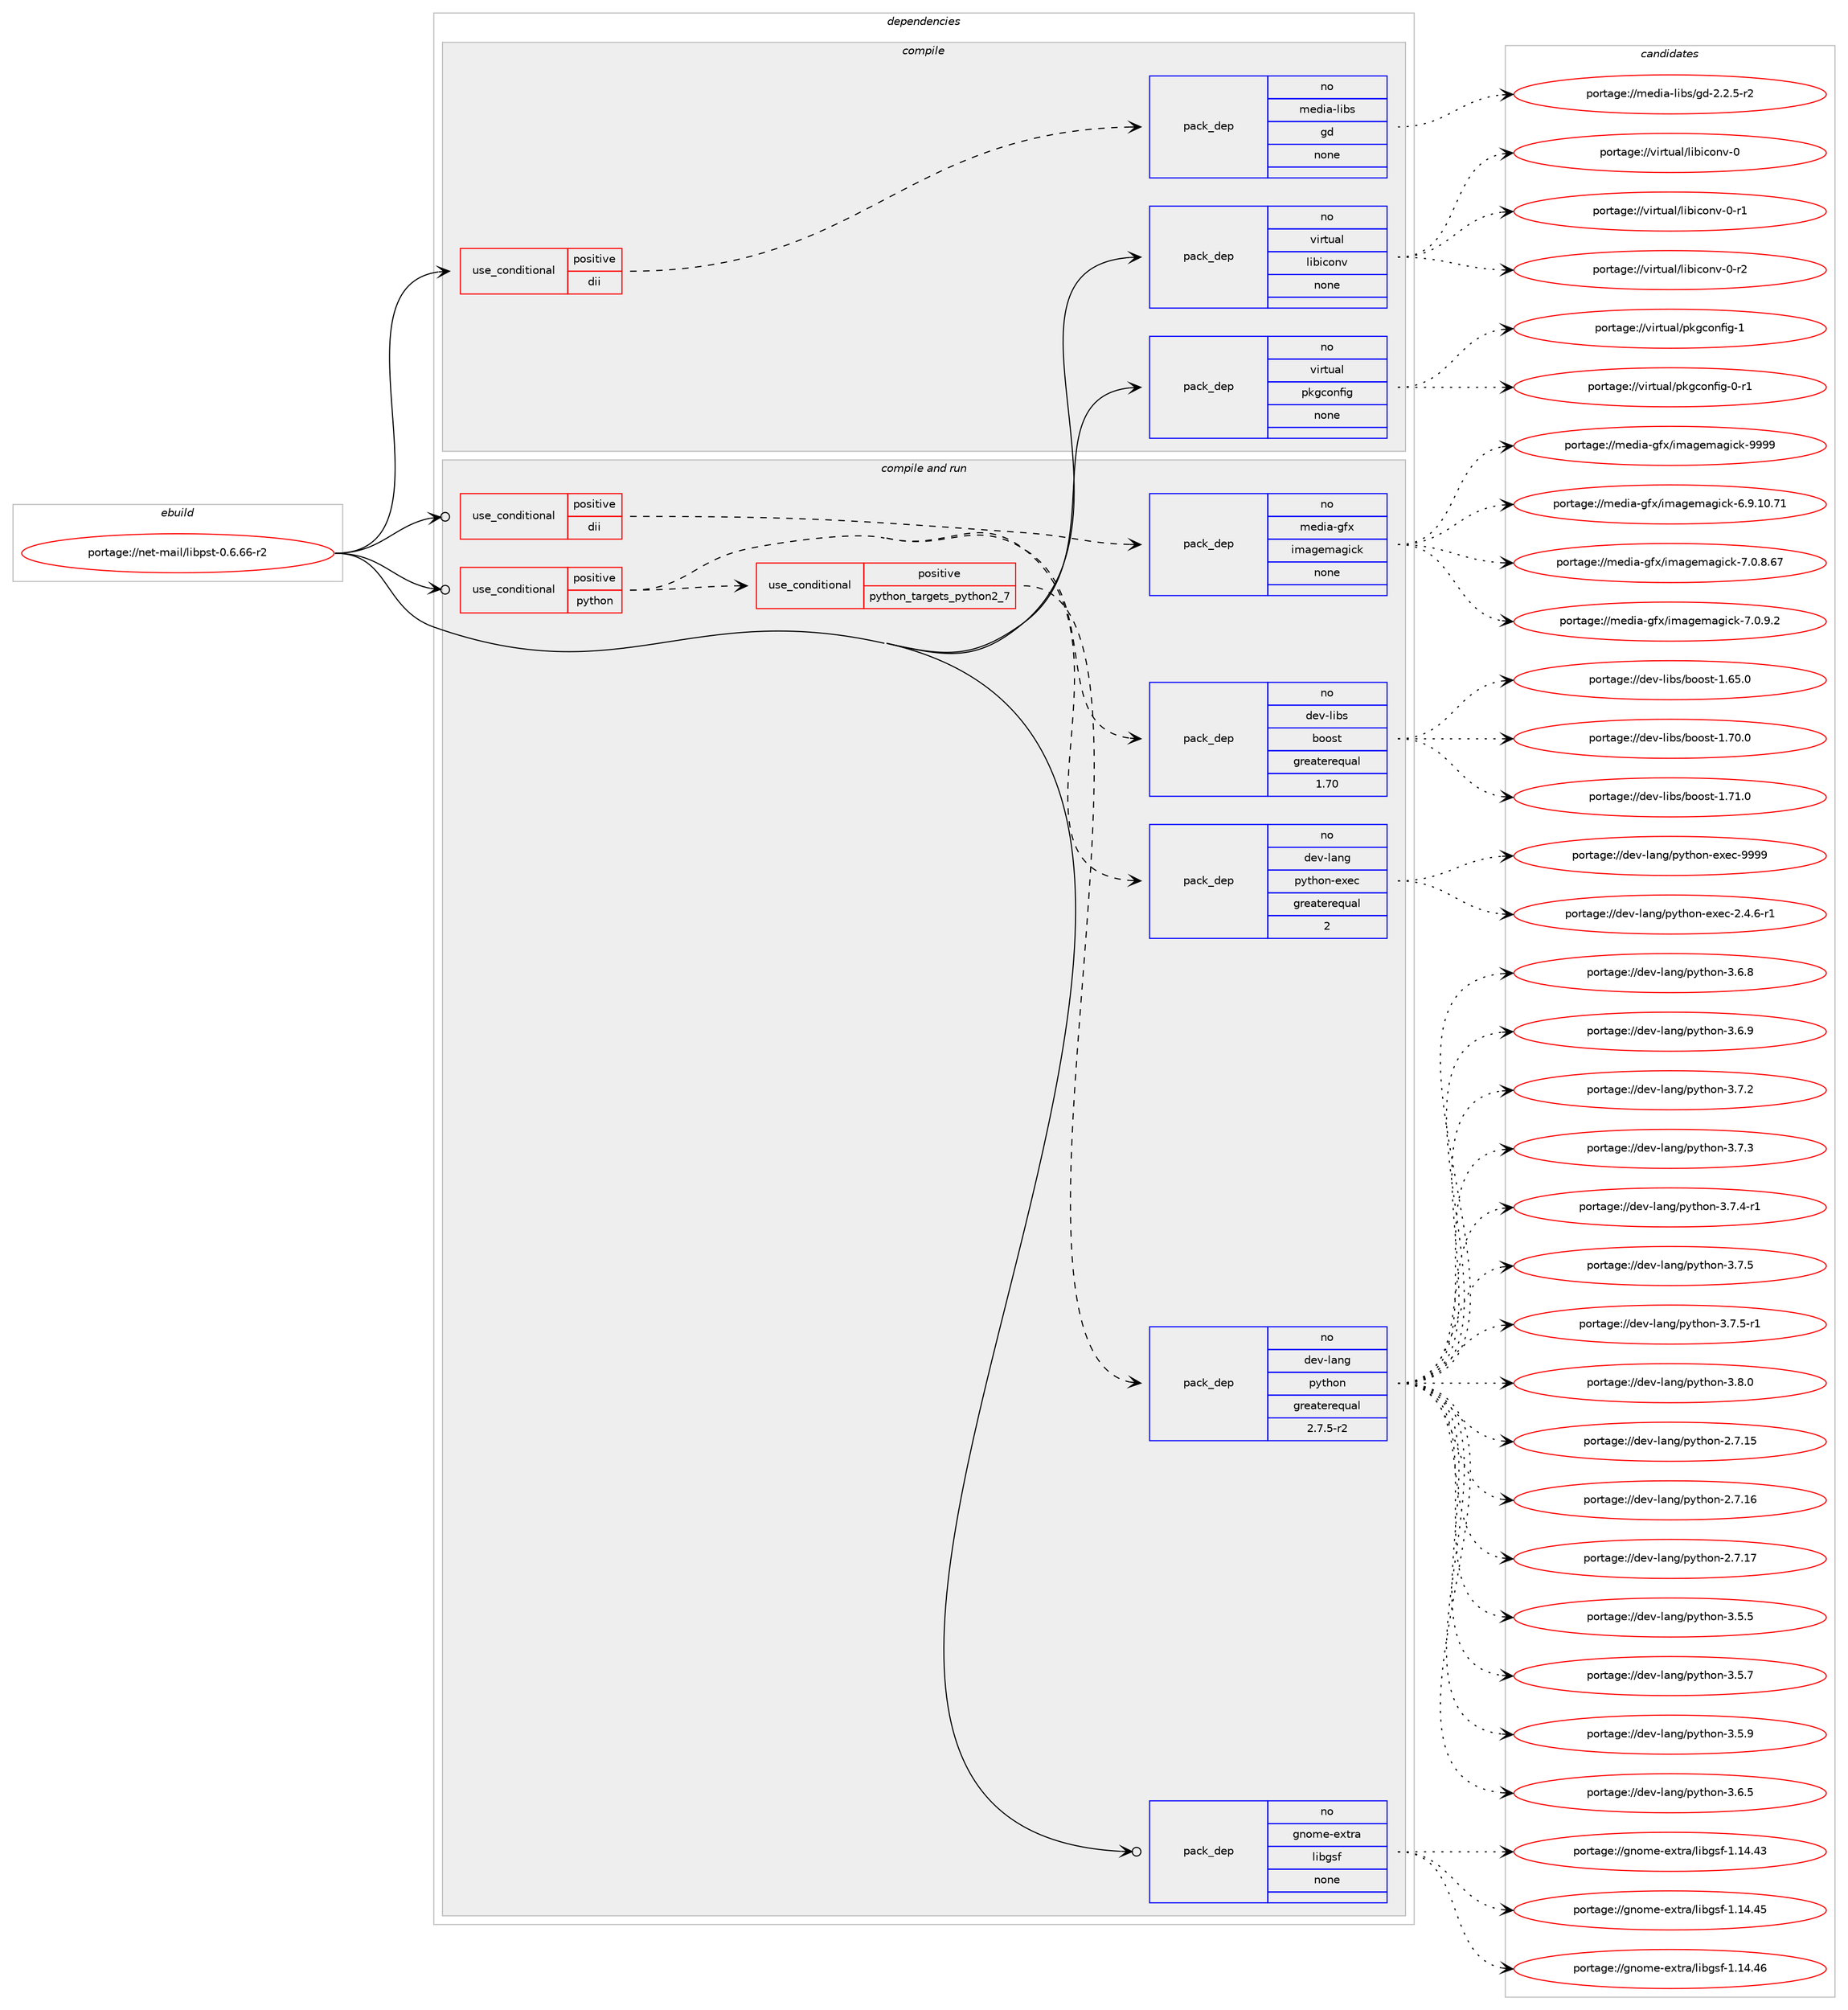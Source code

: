 digraph prolog {

# *************
# Graph options
# *************

newrank=true;
concentrate=true;
compound=true;
graph [rankdir=LR,fontname=Helvetica,fontsize=10,ranksep=1.5];#, ranksep=2.5, nodesep=0.2];
edge  [arrowhead=vee];
node  [fontname=Helvetica,fontsize=10];

# **********
# The ebuild
# **********

subgraph cluster_leftcol {
color=gray;
rank=same;
label=<<i>ebuild</i>>;
id [label="portage://net-mail/libpst-0.6.66-r2", color=red, width=4, href="../net-mail/libpst-0.6.66-r2.svg"];
}

# ****************
# The dependencies
# ****************

subgraph cluster_midcol {
color=gray;
label=<<i>dependencies</i>>;
subgraph cluster_compile {
fillcolor="#eeeeee";
style=filled;
label=<<i>compile</i>>;
subgraph cond90963 {
dependency363191 [label=<<TABLE BORDER="0" CELLBORDER="1" CELLSPACING="0" CELLPADDING="4"><TR><TD ROWSPAN="3" CELLPADDING="10">use_conditional</TD></TR><TR><TD>positive</TD></TR><TR><TD>dii</TD></TR></TABLE>>, shape=none, color=red];
subgraph pack266171 {
dependency363192 [label=<<TABLE BORDER="0" CELLBORDER="1" CELLSPACING="0" CELLPADDING="4" WIDTH="220"><TR><TD ROWSPAN="6" CELLPADDING="30">pack_dep</TD></TR><TR><TD WIDTH="110">no</TD></TR><TR><TD>media-libs</TD></TR><TR><TD>gd</TD></TR><TR><TD>none</TD></TR><TR><TD></TD></TR></TABLE>>, shape=none, color=blue];
}
dependency363191:e -> dependency363192:w [weight=20,style="dashed",arrowhead="vee"];
}
id:e -> dependency363191:w [weight=20,style="solid",arrowhead="vee"];
subgraph pack266172 {
dependency363193 [label=<<TABLE BORDER="0" CELLBORDER="1" CELLSPACING="0" CELLPADDING="4" WIDTH="220"><TR><TD ROWSPAN="6" CELLPADDING="30">pack_dep</TD></TR><TR><TD WIDTH="110">no</TD></TR><TR><TD>virtual</TD></TR><TR><TD>libiconv</TD></TR><TR><TD>none</TD></TR><TR><TD></TD></TR></TABLE>>, shape=none, color=blue];
}
id:e -> dependency363193:w [weight=20,style="solid",arrowhead="vee"];
subgraph pack266173 {
dependency363194 [label=<<TABLE BORDER="0" CELLBORDER="1" CELLSPACING="0" CELLPADDING="4" WIDTH="220"><TR><TD ROWSPAN="6" CELLPADDING="30">pack_dep</TD></TR><TR><TD WIDTH="110">no</TD></TR><TR><TD>virtual</TD></TR><TR><TD>pkgconfig</TD></TR><TR><TD>none</TD></TR><TR><TD></TD></TR></TABLE>>, shape=none, color=blue];
}
id:e -> dependency363194:w [weight=20,style="solid",arrowhead="vee"];
}
subgraph cluster_compileandrun {
fillcolor="#eeeeee";
style=filled;
label=<<i>compile and run</i>>;
subgraph cond90964 {
dependency363195 [label=<<TABLE BORDER="0" CELLBORDER="1" CELLSPACING="0" CELLPADDING="4"><TR><TD ROWSPAN="3" CELLPADDING="10">use_conditional</TD></TR><TR><TD>positive</TD></TR><TR><TD>dii</TD></TR></TABLE>>, shape=none, color=red];
subgraph pack266174 {
dependency363196 [label=<<TABLE BORDER="0" CELLBORDER="1" CELLSPACING="0" CELLPADDING="4" WIDTH="220"><TR><TD ROWSPAN="6" CELLPADDING="30">pack_dep</TD></TR><TR><TD WIDTH="110">no</TD></TR><TR><TD>media-gfx</TD></TR><TR><TD>imagemagick</TD></TR><TR><TD>none</TD></TR><TR><TD></TD></TR></TABLE>>, shape=none, color=blue];
}
dependency363195:e -> dependency363196:w [weight=20,style="dashed",arrowhead="vee"];
}
id:e -> dependency363195:w [weight=20,style="solid",arrowhead="odotvee"];
subgraph cond90965 {
dependency363197 [label=<<TABLE BORDER="0" CELLBORDER="1" CELLSPACING="0" CELLPADDING="4"><TR><TD ROWSPAN="3" CELLPADDING="10">use_conditional</TD></TR><TR><TD>positive</TD></TR><TR><TD>python</TD></TR></TABLE>>, shape=none, color=red];
subgraph cond90966 {
dependency363198 [label=<<TABLE BORDER="0" CELLBORDER="1" CELLSPACING="0" CELLPADDING="4"><TR><TD ROWSPAN="3" CELLPADDING="10">use_conditional</TD></TR><TR><TD>positive</TD></TR><TR><TD>python_targets_python2_7</TD></TR></TABLE>>, shape=none, color=red];
subgraph pack266175 {
dependency363199 [label=<<TABLE BORDER="0" CELLBORDER="1" CELLSPACING="0" CELLPADDING="4" WIDTH="220"><TR><TD ROWSPAN="6" CELLPADDING="30">pack_dep</TD></TR><TR><TD WIDTH="110">no</TD></TR><TR><TD>dev-lang</TD></TR><TR><TD>python</TD></TR><TR><TD>greaterequal</TD></TR><TR><TD>2.7.5-r2</TD></TR></TABLE>>, shape=none, color=blue];
}
dependency363198:e -> dependency363199:w [weight=20,style="dashed",arrowhead="vee"];
}
dependency363197:e -> dependency363198:w [weight=20,style="dashed",arrowhead="vee"];
subgraph pack266176 {
dependency363200 [label=<<TABLE BORDER="0" CELLBORDER="1" CELLSPACING="0" CELLPADDING="4" WIDTH="220"><TR><TD ROWSPAN="6" CELLPADDING="30">pack_dep</TD></TR><TR><TD WIDTH="110">no</TD></TR><TR><TD>dev-lang</TD></TR><TR><TD>python-exec</TD></TR><TR><TD>greaterequal</TD></TR><TR><TD>2</TD></TR></TABLE>>, shape=none, color=blue];
}
dependency363197:e -> dependency363200:w [weight=20,style="dashed",arrowhead="vee"];
subgraph pack266177 {
dependency363201 [label=<<TABLE BORDER="0" CELLBORDER="1" CELLSPACING="0" CELLPADDING="4" WIDTH="220"><TR><TD ROWSPAN="6" CELLPADDING="30">pack_dep</TD></TR><TR><TD WIDTH="110">no</TD></TR><TR><TD>dev-libs</TD></TR><TR><TD>boost</TD></TR><TR><TD>greaterequal</TD></TR><TR><TD>1.70</TD></TR></TABLE>>, shape=none, color=blue];
}
dependency363197:e -> dependency363201:w [weight=20,style="dashed",arrowhead="vee"];
}
id:e -> dependency363197:w [weight=20,style="solid",arrowhead="odotvee"];
subgraph pack266178 {
dependency363202 [label=<<TABLE BORDER="0" CELLBORDER="1" CELLSPACING="0" CELLPADDING="4" WIDTH="220"><TR><TD ROWSPAN="6" CELLPADDING="30">pack_dep</TD></TR><TR><TD WIDTH="110">no</TD></TR><TR><TD>gnome-extra</TD></TR><TR><TD>libgsf</TD></TR><TR><TD>none</TD></TR><TR><TD></TD></TR></TABLE>>, shape=none, color=blue];
}
id:e -> dependency363202:w [weight=20,style="solid",arrowhead="odotvee"];
}
subgraph cluster_run {
fillcolor="#eeeeee";
style=filled;
label=<<i>run</i>>;
}
}

# **************
# The candidates
# **************

subgraph cluster_choices {
rank=same;
color=gray;
label=<<i>candidates</i>>;

subgraph choice266171 {
color=black;
nodesep=1;
choiceportage109101100105974510810598115471031004550465046534511450 [label="portage://media-libs/gd-2.2.5-r2", color=red, width=4,href="../media-libs/gd-2.2.5-r2.svg"];
dependency363192:e -> choiceportage109101100105974510810598115471031004550465046534511450:w [style=dotted,weight="100"];
}
subgraph choice266172 {
color=black;
nodesep=1;
choiceportage118105114116117971084710810598105991111101184548 [label="portage://virtual/libiconv-0", color=red, width=4,href="../virtual/libiconv-0.svg"];
choiceportage1181051141161179710847108105981059911111011845484511449 [label="portage://virtual/libiconv-0-r1", color=red, width=4,href="../virtual/libiconv-0-r1.svg"];
choiceportage1181051141161179710847108105981059911111011845484511450 [label="portage://virtual/libiconv-0-r2", color=red, width=4,href="../virtual/libiconv-0-r2.svg"];
dependency363193:e -> choiceportage118105114116117971084710810598105991111101184548:w [style=dotted,weight="100"];
dependency363193:e -> choiceportage1181051141161179710847108105981059911111011845484511449:w [style=dotted,weight="100"];
dependency363193:e -> choiceportage1181051141161179710847108105981059911111011845484511450:w [style=dotted,weight="100"];
}
subgraph choice266173 {
color=black;
nodesep=1;
choiceportage11810511411611797108471121071039911111010210510345484511449 [label="portage://virtual/pkgconfig-0-r1", color=red, width=4,href="../virtual/pkgconfig-0-r1.svg"];
choiceportage1181051141161179710847112107103991111101021051034549 [label="portage://virtual/pkgconfig-1", color=red, width=4,href="../virtual/pkgconfig-1.svg"];
dependency363194:e -> choiceportage11810511411611797108471121071039911111010210510345484511449:w [style=dotted,weight="100"];
dependency363194:e -> choiceportage1181051141161179710847112107103991111101021051034549:w [style=dotted,weight="100"];
}
subgraph choice266174 {
color=black;
nodesep=1;
choiceportage10910110010597451031021204710510997103101109971031059910745544657464948465549 [label="portage://media-gfx/imagemagick-6.9.10.71", color=red, width=4,href="../media-gfx/imagemagick-6.9.10.71.svg"];
choiceportage109101100105974510310212047105109971031011099710310599107455546484656465455 [label="portage://media-gfx/imagemagick-7.0.8.67", color=red, width=4,href="../media-gfx/imagemagick-7.0.8.67.svg"];
choiceportage1091011001059745103102120471051099710310110997103105991074555464846574650 [label="portage://media-gfx/imagemagick-7.0.9.2", color=red, width=4,href="../media-gfx/imagemagick-7.0.9.2.svg"];
choiceportage1091011001059745103102120471051099710310110997103105991074557575757 [label="portage://media-gfx/imagemagick-9999", color=red, width=4,href="../media-gfx/imagemagick-9999.svg"];
dependency363196:e -> choiceportage10910110010597451031021204710510997103101109971031059910745544657464948465549:w [style=dotted,weight="100"];
dependency363196:e -> choiceportage109101100105974510310212047105109971031011099710310599107455546484656465455:w [style=dotted,weight="100"];
dependency363196:e -> choiceportage1091011001059745103102120471051099710310110997103105991074555464846574650:w [style=dotted,weight="100"];
dependency363196:e -> choiceportage1091011001059745103102120471051099710310110997103105991074557575757:w [style=dotted,weight="100"];
}
subgraph choice266175 {
color=black;
nodesep=1;
choiceportage10010111845108971101034711212111610411111045504655464953 [label="portage://dev-lang/python-2.7.15", color=red, width=4,href="../dev-lang/python-2.7.15.svg"];
choiceportage10010111845108971101034711212111610411111045504655464954 [label="portage://dev-lang/python-2.7.16", color=red, width=4,href="../dev-lang/python-2.7.16.svg"];
choiceportage10010111845108971101034711212111610411111045504655464955 [label="portage://dev-lang/python-2.7.17", color=red, width=4,href="../dev-lang/python-2.7.17.svg"];
choiceportage100101118451089711010347112121116104111110455146534653 [label="portage://dev-lang/python-3.5.5", color=red, width=4,href="../dev-lang/python-3.5.5.svg"];
choiceportage100101118451089711010347112121116104111110455146534655 [label="portage://dev-lang/python-3.5.7", color=red, width=4,href="../dev-lang/python-3.5.7.svg"];
choiceportage100101118451089711010347112121116104111110455146534657 [label="portage://dev-lang/python-3.5.9", color=red, width=4,href="../dev-lang/python-3.5.9.svg"];
choiceportage100101118451089711010347112121116104111110455146544653 [label="portage://dev-lang/python-3.6.5", color=red, width=4,href="../dev-lang/python-3.6.5.svg"];
choiceportage100101118451089711010347112121116104111110455146544656 [label="portage://dev-lang/python-3.6.8", color=red, width=4,href="../dev-lang/python-3.6.8.svg"];
choiceportage100101118451089711010347112121116104111110455146544657 [label="portage://dev-lang/python-3.6.9", color=red, width=4,href="../dev-lang/python-3.6.9.svg"];
choiceportage100101118451089711010347112121116104111110455146554650 [label="portage://dev-lang/python-3.7.2", color=red, width=4,href="../dev-lang/python-3.7.2.svg"];
choiceportage100101118451089711010347112121116104111110455146554651 [label="portage://dev-lang/python-3.7.3", color=red, width=4,href="../dev-lang/python-3.7.3.svg"];
choiceportage1001011184510897110103471121211161041111104551465546524511449 [label="portage://dev-lang/python-3.7.4-r1", color=red, width=4,href="../dev-lang/python-3.7.4-r1.svg"];
choiceportage100101118451089711010347112121116104111110455146554653 [label="portage://dev-lang/python-3.7.5", color=red, width=4,href="../dev-lang/python-3.7.5.svg"];
choiceportage1001011184510897110103471121211161041111104551465546534511449 [label="portage://dev-lang/python-3.7.5-r1", color=red, width=4,href="../dev-lang/python-3.7.5-r1.svg"];
choiceportage100101118451089711010347112121116104111110455146564648 [label="portage://dev-lang/python-3.8.0", color=red, width=4,href="../dev-lang/python-3.8.0.svg"];
dependency363199:e -> choiceportage10010111845108971101034711212111610411111045504655464953:w [style=dotted,weight="100"];
dependency363199:e -> choiceportage10010111845108971101034711212111610411111045504655464954:w [style=dotted,weight="100"];
dependency363199:e -> choiceportage10010111845108971101034711212111610411111045504655464955:w [style=dotted,weight="100"];
dependency363199:e -> choiceportage100101118451089711010347112121116104111110455146534653:w [style=dotted,weight="100"];
dependency363199:e -> choiceportage100101118451089711010347112121116104111110455146534655:w [style=dotted,weight="100"];
dependency363199:e -> choiceportage100101118451089711010347112121116104111110455146534657:w [style=dotted,weight="100"];
dependency363199:e -> choiceportage100101118451089711010347112121116104111110455146544653:w [style=dotted,weight="100"];
dependency363199:e -> choiceportage100101118451089711010347112121116104111110455146544656:w [style=dotted,weight="100"];
dependency363199:e -> choiceportage100101118451089711010347112121116104111110455146544657:w [style=dotted,weight="100"];
dependency363199:e -> choiceportage100101118451089711010347112121116104111110455146554650:w [style=dotted,weight="100"];
dependency363199:e -> choiceportage100101118451089711010347112121116104111110455146554651:w [style=dotted,weight="100"];
dependency363199:e -> choiceportage1001011184510897110103471121211161041111104551465546524511449:w [style=dotted,weight="100"];
dependency363199:e -> choiceportage100101118451089711010347112121116104111110455146554653:w [style=dotted,weight="100"];
dependency363199:e -> choiceportage1001011184510897110103471121211161041111104551465546534511449:w [style=dotted,weight="100"];
dependency363199:e -> choiceportage100101118451089711010347112121116104111110455146564648:w [style=dotted,weight="100"];
}
subgraph choice266176 {
color=black;
nodesep=1;
choiceportage10010111845108971101034711212111610411111045101120101994550465246544511449 [label="portage://dev-lang/python-exec-2.4.6-r1", color=red, width=4,href="../dev-lang/python-exec-2.4.6-r1.svg"];
choiceportage10010111845108971101034711212111610411111045101120101994557575757 [label="portage://dev-lang/python-exec-9999", color=red, width=4,href="../dev-lang/python-exec-9999.svg"];
dependency363200:e -> choiceportage10010111845108971101034711212111610411111045101120101994550465246544511449:w [style=dotted,weight="100"];
dependency363200:e -> choiceportage10010111845108971101034711212111610411111045101120101994557575757:w [style=dotted,weight="100"];
}
subgraph choice266177 {
color=black;
nodesep=1;
choiceportage1001011184510810598115479811111111511645494654534648 [label="portage://dev-libs/boost-1.65.0", color=red, width=4,href="../dev-libs/boost-1.65.0.svg"];
choiceportage1001011184510810598115479811111111511645494655484648 [label="portage://dev-libs/boost-1.70.0", color=red, width=4,href="../dev-libs/boost-1.70.0.svg"];
choiceportage1001011184510810598115479811111111511645494655494648 [label="portage://dev-libs/boost-1.71.0", color=red, width=4,href="../dev-libs/boost-1.71.0.svg"];
dependency363201:e -> choiceportage1001011184510810598115479811111111511645494654534648:w [style=dotted,weight="100"];
dependency363201:e -> choiceportage1001011184510810598115479811111111511645494655484648:w [style=dotted,weight="100"];
dependency363201:e -> choiceportage1001011184510810598115479811111111511645494655494648:w [style=dotted,weight="100"];
}
subgraph choice266178 {
color=black;
nodesep=1;
choiceportage103110111109101451011201161149747108105981031151024549464952465251 [label="portage://gnome-extra/libgsf-1.14.43", color=red, width=4,href="../gnome-extra/libgsf-1.14.43.svg"];
choiceportage103110111109101451011201161149747108105981031151024549464952465253 [label="portage://gnome-extra/libgsf-1.14.45", color=red, width=4,href="../gnome-extra/libgsf-1.14.45.svg"];
choiceportage103110111109101451011201161149747108105981031151024549464952465254 [label="portage://gnome-extra/libgsf-1.14.46", color=red, width=4,href="../gnome-extra/libgsf-1.14.46.svg"];
dependency363202:e -> choiceportage103110111109101451011201161149747108105981031151024549464952465251:w [style=dotted,weight="100"];
dependency363202:e -> choiceportage103110111109101451011201161149747108105981031151024549464952465253:w [style=dotted,weight="100"];
dependency363202:e -> choiceportage103110111109101451011201161149747108105981031151024549464952465254:w [style=dotted,weight="100"];
}
}

}

